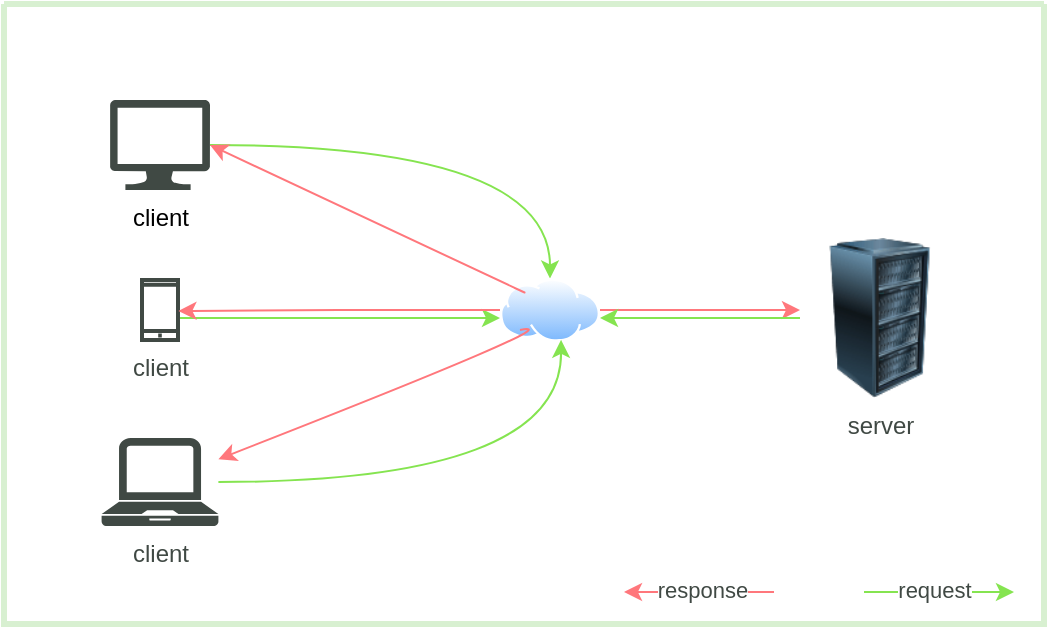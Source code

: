 <mxfile version="22.1.7" type="device">
  <diagram id="2f404044-711c-603c-8f00-f6bb4c023d3c" name="Page-1">
    <mxGraphModel dx="1678" dy="1722" grid="1" gridSize="10" guides="1" tooltips="1" connect="1" arrows="1" fold="1" page="1" pageScale="1" pageWidth="1169" pageHeight="827" background="none" math="0" shadow="0">
      <root>
        <mxCell id="0" />
        <mxCell id="1" parent="0" />
        <mxCell id="21" value="" style="swimlane;shadow=0;strokeColor=#D8F0D1;fillColor=#ffffff;fontColor=none;align=right;startSize=0;collapsible=0;noLabel=1;strokeWidth=3;" parent="1" vertex="1">
          <mxGeometry x="50" width="520" height="310" as="geometry" />
        </mxCell>
        <mxCell id="uZnQX84gVUNFdNLq-nFS-30" style="edgeStyle=orthogonalEdgeStyle;curved=1;rounded=0;orthogonalLoop=1;jettySize=auto;html=1;entryX=0.5;entryY=0;entryDx=0;entryDy=0;strokeColor=#85E450;" edge="1" parent="21" source="iLK4YCDQ5lVS6PedHDKz-62" target="iLK4YCDQ5lVS6PedHDKz-67">
          <mxGeometry relative="1" as="geometry" />
        </mxCell>
        <mxCell id="iLK4YCDQ5lVS6PedHDKz-62" value="client" style="verticalLabelPosition=bottom;html=1;verticalAlign=top;align=center;strokeColor=none;fillColor=#404944;shape=mxgraph.azure.computer;pointerEvents=1;" parent="21" vertex="1">
          <mxGeometry x="53" y="48" width="50" height="45" as="geometry" />
        </mxCell>
        <mxCell id="uZnQX84gVUNFdNLq-nFS-32" style="edgeStyle=orthogonalEdgeStyle;curved=1;rounded=0;orthogonalLoop=1;jettySize=auto;html=1;entryX=0;entryY=0.5;entryDx=0;entryDy=0;strokeColor=#85E450;" edge="1" parent="21">
          <mxGeometry relative="1" as="geometry">
            <mxPoint x="87" y="157.0" as="sourcePoint" />
            <mxPoint x="248.0" y="157.0" as="targetPoint" />
          </mxGeometry>
        </mxCell>
        <mxCell id="iLK4YCDQ5lVS6PedHDKz-63" value="client" style="html=1;verticalLabelPosition=bottom;align=center;labelBackgroundColor=#ffffff;verticalAlign=top;strokeWidth=2;strokeColor=#404944;shadow=0;dashed=0;shape=mxgraph.ios7.icons.smartphone;fontColor=#404944;" parent="21" vertex="1">
          <mxGeometry x="69" y="138" width="18" height="30" as="geometry" />
        </mxCell>
        <mxCell id="iLK4YCDQ5lVS6PedHDKz-65" value="client" style="pointerEvents=1;shadow=0;dashed=0;html=1;strokeColor=none;fillColor=#404944;labelPosition=center;verticalLabelPosition=bottom;verticalAlign=top;align=center;outlineConnect=0;shape=mxgraph.veeam.laptop;fontColor=#404944;" parent="21" vertex="1">
          <mxGeometry x="48.8" y="217" width="58.4" height="44" as="geometry" />
        </mxCell>
        <mxCell id="uZnQX84gVUNFdNLq-nFS-35" style="edgeStyle=orthogonalEdgeStyle;curved=1;rounded=0;orthogonalLoop=1;jettySize=auto;html=1;strokeColor=#FF777C;" edge="1" parent="21" source="iLK4YCDQ5lVS6PedHDKz-67">
          <mxGeometry relative="1" as="geometry">
            <mxPoint x="398" y="153" as="targetPoint" />
          </mxGeometry>
        </mxCell>
        <mxCell id="iLK4YCDQ5lVS6PedHDKz-67" value="" style="image;aspect=fixed;perimeter=ellipsePerimeter;html=1;align=center;shadow=0;dashed=0;spacingTop=3;image=img/lib/active_directory/internet_cloud.svg;imageBackground=default;imageBorder=none;" parent="21" vertex="1">
          <mxGeometry x="248" y="137.25" width="50" height="31.5" as="geometry" />
        </mxCell>
        <mxCell id="uZnQX84gVUNFdNLq-nFS-34" style="edgeStyle=orthogonalEdgeStyle;curved=1;rounded=0;orthogonalLoop=1;jettySize=auto;html=1;strokeColor=#85E450;" edge="1" parent="21">
          <mxGeometry relative="1" as="geometry">
            <mxPoint x="298" y="157.0" as="targetPoint" />
            <mxPoint x="398" y="157.0" as="sourcePoint" />
          </mxGeometry>
        </mxCell>
        <mxCell id="iLK4YCDQ5lVS6PedHDKz-68" value="server" style="image;html=1;image=img/lib/clip_art/computers/Server_Rack_128x128.png;fontColor=#404944;" parent="21" vertex="1">
          <mxGeometry x="398" y="117" width="80" height="80" as="geometry" />
        </mxCell>
        <mxCell id="uZnQX84gVUNFdNLq-nFS-24" value="" style="curved=1;endArrow=classic;html=1;rounded=0;exitX=0;exitY=0.5;exitDx=0;exitDy=0;strokeColor=#FF777C;" edge="1" parent="21" target="iLK4YCDQ5lVS6PedHDKz-65">
          <mxGeometry width="50" height="50" relative="1" as="geometry">
            <mxPoint x="258" y="163" as="sourcePoint" />
            <mxPoint x="98" y="157" as="targetPoint" />
            <Array as="points">
              <mxPoint x="288" y="157" />
            </Array>
          </mxGeometry>
        </mxCell>
        <mxCell id="uZnQX84gVUNFdNLq-nFS-25" value="" style="curved=1;endArrow=classic;html=1;rounded=0;exitX=0;exitY=0;exitDx=0;exitDy=0;strokeColor=#FF777C;entryX=1;entryY=0.5;entryDx=0;entryDy=0;entryPerimeter=0;" edge="1" parent="21" source="iLK4YCDQ5lVS6PedHDKz-67" target="iLK4YCDQ5lVS6PedHDKz-62">
          <mxGeometry width="50" height="50" relative="1" as="geometry">
            <mxPoint x="258" y="163" as="sourcePoint" />
            <mxPoint x="98" y="157" as="targetPoint" />
            <Array as="points">
              <mxPoint x="288" y="157" />
            </Array>
          </mxGeometry>
        </mxCell>
        <mxCell id="uZnQX84gVUNFdNLq-nFS-27" style="edgeStyle=orthogonalEdgeStyle;rounded=0;orthogonalLoop=1;jettySize=auto;html=1;entryX=1.012;entryY=0.516;entryDx=0;entryDy=0;entryPerimeter=0;strokeColor=#FF777C;" edge="1" parent="21" source="iLK4YCDQ5lVS6PedHDKz-67" target="iLK4YCDQ5lVS6PedHDKz-63">
          <mxGeometry relative="1" as="geometry" />
        </mxCell>
        <mxCell id="uZnQX84gVUNFdNLq-nFS-31" style="edgeStyle=orthogonalEdgeStyle;curved=1;rounded=0;orthogonalLoop=1;jettySize=auto;html=1;entryX=0.611;entryY=0.974;entryDx=0;entryDy=0;entryPerimeter=0;strokeColor=#85E450;" edge="1" parent="21" source="iLK4YCDQ5lVS6PedHDKz-65" target="iLK4YCDQ5lVS6PedHDKz-67">
          <mxGeometry relative="1" as="geometry" />
        </mxCell>
        <mxCell id="uZnQX84gVUNFdNLq-nFS-36" style="edgeStyle=orthogonalEdgeStyle;rounded=0;orthogonalLoop=1;jettySize=auto;html=1;strokeColor=#FF777C;" edge="1" parent="21">
          <mxGeometry relative="1" as="geometry">
            <mxPoint x="385" y="294" as="sourcePoint" />
            <mxPoint x="310" y="294" as="targetPoint" />
          </mxGeometry>
        </mxCell>
        <mxCell id="uZnQX84gVUNFdNLq-nFS-38" value="&lt;font color=&quot;#404944&quot;&gt;response&lt;/font&gt;" style="edgeLabel;html=1;align=center;verticalAlign=middle;resizable=0;points=[];" vertex="1" connectable="0" parent="uZnQX84gVUNFdNLq-nFS-36">
          <mxGeometry x="0.125" y="-1" relative="1" as="geometry">
            <mxPoint x="6" as="offset" />
          </mxGeometry>
        </mxCell>
        <mxCell id="uZnQX84gVUNFdNLq-nFS-37" style="edgeStyle=orthogonalEdgeStyle;curved=1;rounded=0;orthogonalLoop=1;jettySize=auto;html=1;entryX=0;entryY=0.5;entryDx=0;entryDy=0;strokeColor=#85E450;" edge="1" parent="21">
          <mxGeometry relative="1" as="geometry">
            <mxPoint x="430" y="294" as="sourcePoint" />
            <mxPoint x="505.0" y="294.0" as="targetPoint" />
          </mxGeometry>
        </mxCell>
        <mxCell id="uZnQX84gVUNFdNLq-nFS-40" value="&lt;font color=&quot;#404944&quot;&gt;request&lt;/font&gt;" style="edgeLabel;html=1;align=center;verticalAlign=middle;resizable=0;points=[];" vertex="1" connectable="0" parent="uZnQX84gVUNFdNLq-nFS-37">
          <mxGeometry x="-0.064" y="1" relative="1" as="geometry">
            <mxPoint as="offset" />
          </mxGeometry>
        </mxCell>
      </root>
    </mxGraphModel>
  </diagram>
</mxfile>
